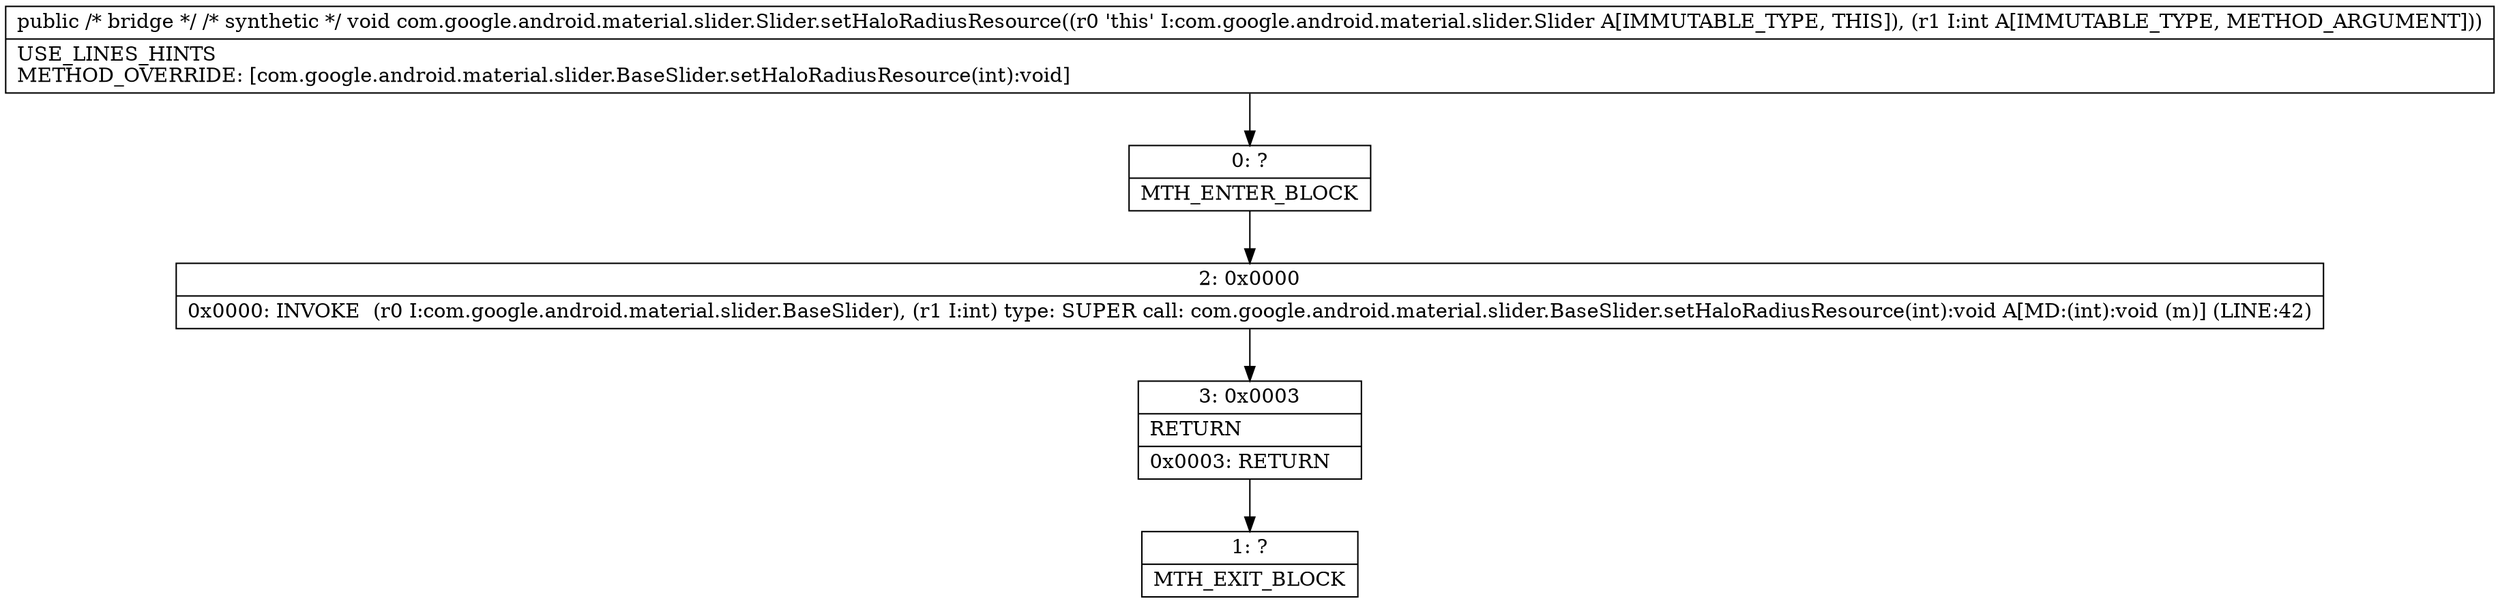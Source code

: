 digraph "CFG forcom.google.android.material.slider.Slider.setHaloRadiusResource(I)V" {
Node_0 [shape=record,label="{0\:\ ?|MTH_ENTER_BLOCK\l}"];
Node_2 [shape=record,label="{2\:\ 0x0000|0x0000: INVOKE  (r0 I:com.google.android.material.slider.BaseSlider), (r1 I:int) type: SUPER call: com.google.android.material.slider.BaseSlider.setHaloRadiusResource(int):void A[MD:(int):void (m)] (LINE:42)\l}"];
Node_3 [shape=record,label="{3\:\ 0x0003|RETURN\l|0x0003: RETURN   \l}"];
Node_1 [shape=record,label="{1\:\ ?|MTH_EXIT_BLOCK\l}"];
MethodNode[shape=record,label="{public \/* bridge *\/ \/* synthetic *\/ void com.google.android.material.slider.Slider.setHaloRadiusResource((r0 'this' I:com.google.android.material.slider.Slider A[IMMUTABLE_TYPE, THIS]), (r1 I:int A[IMMUTABLE_TYPE, METHOD_ARGUMENT]))  | USE_LINES_HINTS\lMETHOD_OVERRIDE: [com.google.android.material.slider.BaseSlider.setHaloRadiusResource(int):void]\l}"];
MethodNode -> Node_0;Node_0 -> Node_2;
Node_2 -> Node_3;
Node_3 -> Node_1;
}

